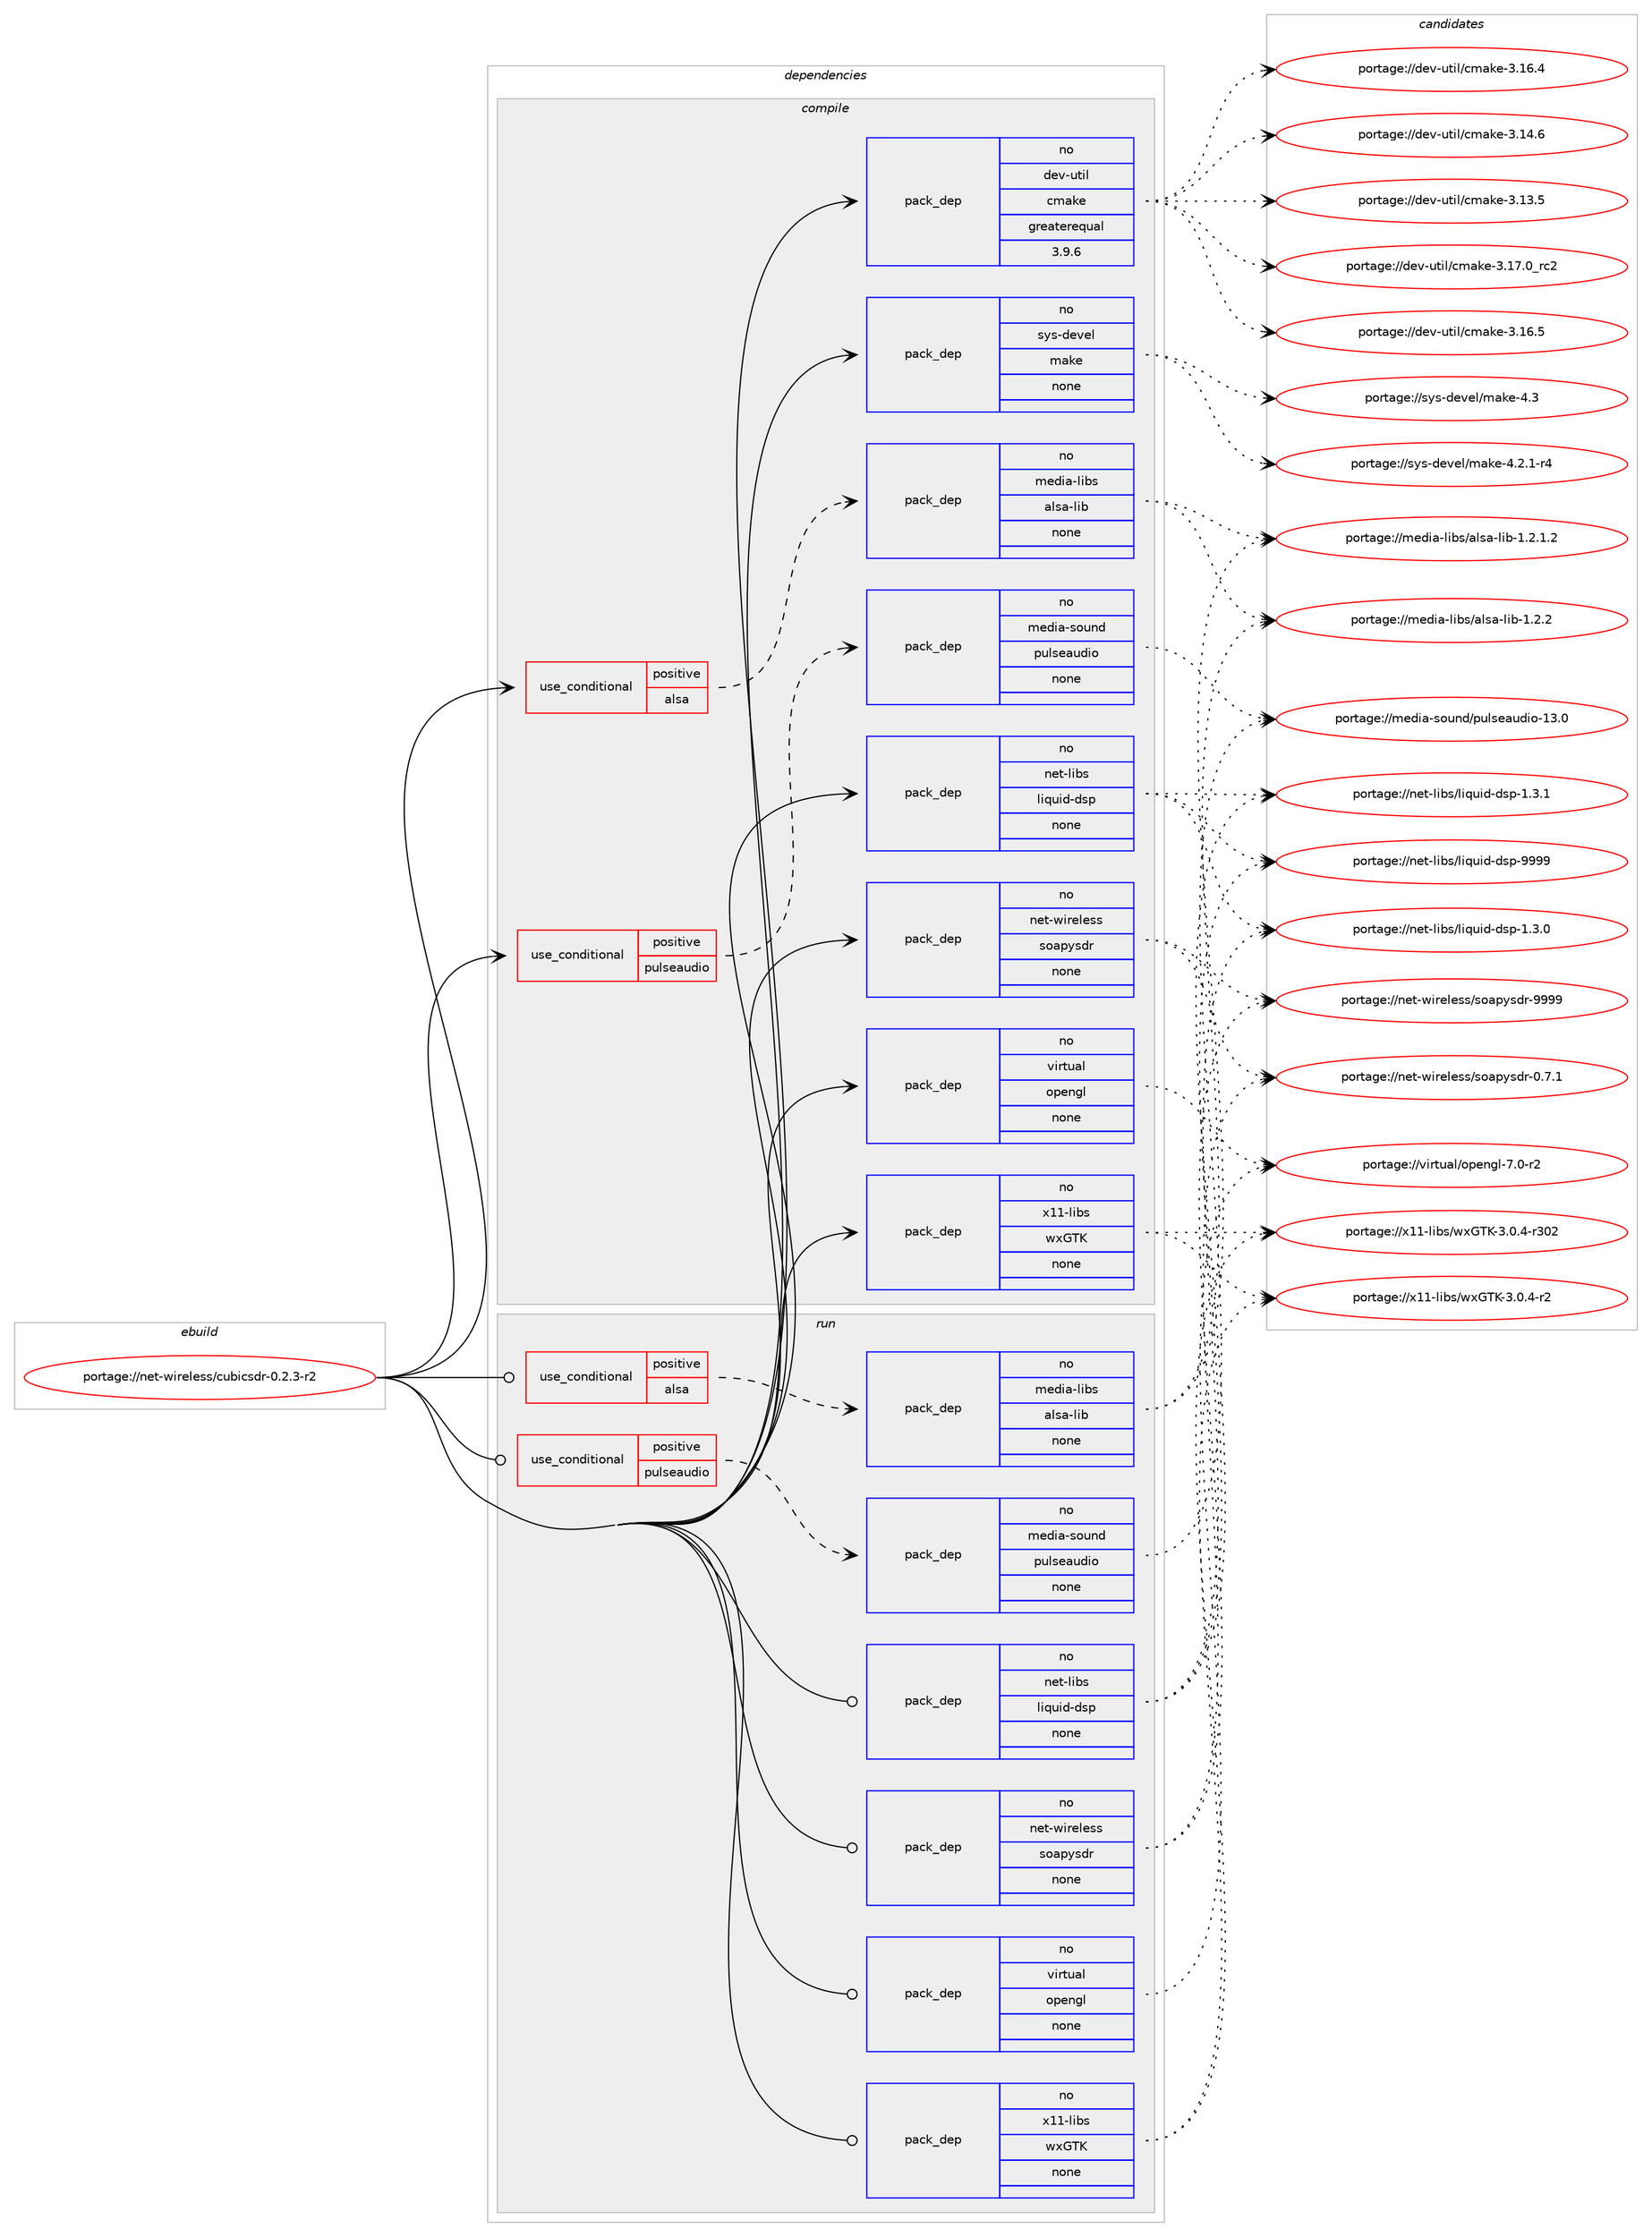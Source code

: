 digraph prolog {

# *************
# Graph options
# *************

newrank=true;
concentrate=true;
compound=true;
graph [rankdir=LR,fontname=Helvetica,fontsize=10,ranksep=1.5];#, ranksep=2.5, nodesep=0.2];
edge  [arrowhead=vee];
node  [fontname=Helvetica,fontsize=10];

# **********
# The ebuild
# **********

subgraph cluster_leftcol {
color=gray;
rank=same;
label=<<i>ebuild</i>>;
id [label="portage://net-wireless/cubicsdr-0.2.3-r2", color=red, width=4, href="../net-wireless/cubicsdr-0.2.3-r2.svg"];
}

# ****************
# The dependencies
# ****************

subgraph cluster_midcol {
color=gray;
label=<<i>dependencies</i>>;
subgraph cluster_compile {
fillcolor="#eeeeee";
style=filled;
label=<<i>compile</i>>;
subgraph cond8180 {
dependency46151 [label=<<TABLE BORDER="0" CELLBORDER="1" CELLSPACING="0" CELLPADDING="4"><TR><TD ROWSPAN="3" CELLPADDING="10">use_conditional</TD></TR><TR><TD>positive</TD></TR><TR><TD>alsa</TD></TR></TABLE>>, shape=none, color=red];
subgraph pack36992 {
dependency46152 [label=<<TABLE BORDER="0" CELLBORDER="1" CELLSPACING="0" CELLPADDING="4" WIDTH="220"><TR><TD ROWSPAN="6" CELLPADDING="30">pack_dep</TD></TR><TR><TD WIDTH="110">no</TD></TR><TR><TD>media-libs</TD></TR><TR><TD>alsa-lib</TD></TR><TR><TD>none</TD></TR><TR><TD></TD></TR></TABLE>>, shape=none, color=blue];
}
dependency46151:e -> dependency46152:w [weight=20,style="dashed",arrowhead="vee"];
}
id:e -> dependency46151:w [weight=20,style="solid",arrowhead="vee"];
subgraph cond8181 {
dependency46153 [label=<<TABLE BORDER="0" CELLBORDER="1" CELLSPACING="0" CELLPADDING="4"><TR><TD ROWSPAN="3" CELLPADDING="10">use_conditional</TD></TR><TR><TD>positive</TD></TR><TR><TD>pulseaudio</TD></TR></TABLE>>, shape=none, color=red];
subgraph pack36993 {
dependency46154 [label=<<TABLE BORDER="0" CELLBORDER="1" CELLSPACING="0" CELLPADDING="4" WIDTH="220"><TR><TD ROWSPAN="6" CELLPADDING="30">pack_dep</TD></TR><TR><TD WIDTH="110">no</TD></TR><TR><TD>media-sound</TD></TR><TR><TD>pulseaudio</TD></TR><TR><TD>none</TD></TR><TR><TD></TD></TR></TABLE>>, shape=none, color=blue];
}
dependency46153:e -> dependency46154:w [weight=20,style="dashed",arrowhead="vee"];
}
id:e -> dependency46153:w [weight=20,style="solid",arrowhead="vee"];
subgraph pack36994 {
dependency46155 [label=<<TABLE BORDER="0" CELLBORDER="1" CELLSPACING="0" CELLPADDING="4" WIDTH="220"><TR><TD ROWSPAN="6" CELLPADDING="30">pack_dep</TD></TR><TR><TD WIDTH="110">no</TD></TR><TR><TD>dev-util</TD></TR><TR><TD>cmake</TD></TR><TR><TD>greaterequal</TD></TR><TR><TD>3.9.6</TD></TR></TABLE>>, shape=none, color=blue];
}
id:e -> dependency46155:w [weight=20,style="solid",arrowhead="vee"];
subgraph pack36995 {
dependency46156 [label=<<TABLE BORDER="0" CELLBORDER="1" CELLSPACING="0" CELLPADDING="4" WIDTH="220"><TR><TD ROWSPAN="6" CELLPADDING="30">pack_dep</TD></TR><TR><TD WIDTH="110">no</TD></TR><TR><TD>net-libs</TD></TR><TR><TD>liquid-dsp</TD></TR><TR><TD>none</TD></TR><TR><TD></TD></TR></TABLE>>, shape=none, color=blue];
}
id:e -> dependency46156:w [weight=20,style="solid",arrowhead="vee"];
subgraph pack36996 {
dependency46157 [label=<<TABLE BORDER="0" CELLBORDER="1" CELLSPACING="0" CELLPADDING="4" WIDTH="220"><TR><TD ROWSPAN="6" CELLPADDING="30">pack_dep</TD></TR><TR><TD WIDTH="110">no</TD></TR><TR><TD>net-wireless</TD></TR><TR><TD>soapysdr</TD></TR><TR><TD>none</TD></TR><TR><TD></TD></TR></TABLE>>, shape=none, color=blue];
}
id:e -> dependency46157:w [weight=20,style="solid",arrowhead="vee"];
subgraph pack36997 {
dependency46158 [label=<<TABLE BORDER="0" CELLBORDER="1" CELLSPACING="0" CELLPADDING="4" WIDTH="220"><TR><TD ROWSPAN="6" CELLPADDING="30">pack_dep</TD></TR><TR><TD WIDTH="110">no</TD></TR><TR><TD>sys-devel</TD></TR><TR><TD>make</TD></TR><TR><TD>none</TD></TR><TR><TD></TD></TR></TABLE>>, shape=none, color=blue];
}
id:e -> dependency46158:w [weight=20,style="solid",arrowhead="vee"];
subgraph pack36998 {
dependency46159 [label=<<TABLE BORDER="0" CELLBORDER="1" CELLSPACING="0" CELLPADDING="4" WIDTH="220"><TR><TD ROWSPAN="6" CELLPADDING="30">pack_dep</TD></TR><TR><TD WIDTH="110">no</TD></TR><TR><TD>virtual</TD></TR><TR><TD>opengl</TD></TR><TR><TD>none</TD></TR><TR><TD></TD></TR></TABLE>>, shape=none, color=blue];
}
id:e -> dependency46159:w [weight=20,style="solid",arrowhead="vee"];
subgraph pack36999 {
dependency46160 [label=<<TABLE BORDER="0" CELLBORDER="1" CELLSPACING="0" CELLPADDING="4" WIDTH="220"><TR><TD ROWSPAN="6" CELLPADDING="30">pack_dep</TD></TR><TR><TD WIDTH="110">no</TD></TR><TR><TD>x11-libs</TD></TR><TR><TD>wxGTK</TD></TR><TR><TD>none</TD></TR><TR><TD></TD></TR></TABLE>>, shape=none, color=blue];
}
id:e -> dependency46160:w [weight=20,style="solid",arrowhead="vee"];
}
subgraph cluster_compileandrun {
fillcolor="#eeeeee";
style=filled;
label=<<i>compile and run</i>>;
}
subgraph cluster_run {
fillcolor="#eeeeee";
style=filled;
label=<<i>run</i>>;
subgraph cond8182 {
dependency46161 [label=<<TABLE BORDER="0" CELLBORDER="1" CELLSPACING="0" CELLPADDING="4"><TR><TD ROWSPAN="3" CELLPADDING="10">use_conditional</TD></TR><TR><TD>positive</TD></TR><TR><TD>alsa</TD></TR></TABLE>>, shape=none, color=red];
subgraph pack37000 {
dependency46162 [label=<<TABLE BORDER="0" CELLBORDER="1" CELLSPACING="0" CELLPADDING="4" WIDTH="220"><TR><TD ROWSPAN="6" CELLPADDING="30">pack_dep</TD></TR><TR><TD WIDTH="110">no</TD></TR><TR><TD>media-libs</TD></TR><TR><TD>alsa-lib</TD></TR><TR><TD>none</TD></TR><TR><TD></TD></TR></TABLE>>, shape=none, color=blue];
}
dependency46161:e -> dependency46162:w [weight=20,style="dashed",arrowhead="vee"];
}
id:e -> dependency46161:w [weight=20,style="solid",arrowhead="odot"];
subgraph cond8183 {
dependency46163 [label=<<TABLE BORDER="0" CELLBORDER="1" CELLSPACING="0" CELLPADDING="4"><TR><TD ROWSPAN="3" CELLPADDING="10">use_conditional</TD></TR><TR><TD>positive</TD></TR><TR><TD>pulseaudio</TD></TR></TABLE>>, shape=none, color=red];
subgraph pack37001 {
dependency46164 [label=<<TABLE BORDER="0" CELLBORDER="1" CELLSPACING="0" CELLPADDING="4" WIDTH="220"><TR><TD ROWSPAN="6" CELLPADDING="30">pack_dep</TD></TR><TR><TD WIDTH="110">no</TD></TR><TR><TD>media-sound</TD></TR><TR><TD>pulseaudio</TD></TR><TR><TD>none</TD></TR><TR><TD></TD></TR></TABLE>>, shape=none, color=blue];
}
dependency46163:e -> dependency46164:w [weight=20,style="dashed",arrowhead="vee"];
}
id:e -> dependency46163:w [weight=20,style="solid",arrowhead="odot"];
subgraph pack37002 {
dependency46165 [label=<<TABLE BORDER="0" CELLBORDER="1" CELLSPACING="0" CELLPADDING="4" WIDTH="220"><TR><TD ROWSPAN="6" CELLPADDING="30">pack_dep</TD></TR><TR><TD WIDTH="110">no</TD></TR><TR><TD>net-libs</TD></TR><TR><TD>liquid-dsp</TD></TR><TR><TD>none</TD></TR><TR><TD></TD></TR></TABLE>>, shape=none, color=blue];
}
id:e -> dependency46165:w [weight=20,style="solid",arrowhead="odot"];
subgraph pack37003 {
dependency46166 [label=<<TABLE BORDER="0" CELLBORDER="1" CELLSPACING="0" CELLPADDING="4" WIDTH="220"><TR><TD ROWSPAN="6" CELLPADDING="30">pack_dep</TD></TR><TR><TD WIDTH="110">no</TD></TR><TR><TD>net-wireless</TD></TR><TR><TD>soapysdr</TD></TR><TR><TD>none</TD></TR><TR><TD></TD></TR></TABLE>>, shape=none, color=blue];
}
id:e -> dependency46166:w [weight=20,style="solid",arrowhead="odot"];
subgraph pack37004 {
dependency46167 [label=<<TABLE BORDER="0" CELLBORDER="1" CELLSPACING="0" CELLPADDING="4" WIDTH="220"><TR><TD ROWSPAN="6" CELLPADDING="30">pack_dep</TD></TR><TR><TD WIDTH="110">no</TD></TR><TR><TD>virtual</TD></TR><TR><TD>opengl</TD></TR><TR><TD>none</TD></TR><TR><TD></TD></TR></TABLE>>, shape=none, color=blue];
}
id:e -> dependency46167:w [weight=20,style="solid",arrowhead="odot"];
subgraph pack37005 {
dependency46168 [label=<<TABLE BORDER="0" CELLBORDER="1" CELLSPACING="0" CELLPADDING="4" WIDTH="220"><TR><TD ROWSPAN="6" CELLPADDING="30">pack_dep</TD></TR><TR><TD WIDTH="110">no</TD></TR><TR><TD>x11-libs</TD></TR><TR><TD>wxGTK</TD></TR><TR><TD>none</TD></TR><TR><TD></TD></TR></TABLE>>, shape=none, color=blue];
}
id:e -> dependency46168:w [weight=20,style="solid",arrowhead="odot"];
}
}

# **************
# The candidates
# **************

subgraph cluster_choices {
rank=same;
color=gray;
label=<<i>candidates</i>>;

subgraph choice36992 {
color=black;
nodesep=1;
choice1091011001059745108105981154797108115974510810598454946504650 [label="portage://media-libs/alsa-lib-1.2.2", color=red, width=4,href="../media-libs/alsa-lib-1.2.2.svg"];
choice10910110010597451081059811547971081159745108105984549465046494650 [label="portage://media-libs/alsa-lib-1.2.1.2", color=red, width=4,href="../media-libs/alsa-lib-1.2.1.2.svg"];
dependency46152:e -> choice1091011001059745108105981154797108115974510810598454946504650:w [style=dotted,weight="100"];
dependency46152:e -> choice10910110010597451081059811547971081159745108105984549465046494650:w [style=dotted,weight="100"];
}
subgraph choice36993 {
color=black;
nodesep=1;
choice109101100105974511511111711010047112117108115101971171001051114549514648 [label="portage://media-sound/pulseaudio-13.0", color=red, width=4,href="../media-sound/pulseaudio-13.0.svg"];
dependency46154:e -> choice109101100105974511511111711010047112117108115101971171001051114549514648:w [style=dotted,weight="100"];
}
subgraph choice36994 {
color=black;
nodesep=1;
choice1001011184511711610510847991099710710145514649554648951149950 [label="portage://dev-util/cmake-3.17.0_rc2", color=red, width=4,href="../dev-util/cmake-3.17.0_rc2.svg"];
choice1001011184511711610510847991099710710145514649544653 [label="portage://dev-util/cmake-3.16.5", color=red, width=4,href="../dev-util/cmake-3.16.5.svg"];
choice1001011184511711610510847991099710710145514649544652 [label="portage://dev-util/cmake-3.16.4", color=red, width=4,href="../dev-util/cmake-3.16.4.svg"];
choice1001011184511711610510847991099710710145514649524654 [label="portage://dev-util/cmake-3.14.6", color=red, width=4,href="../dev-util/cmake-3.14.6.svg"];
choice1001011184511711610510847991099710710145514649514653 [label="portage://dev-util/cmake-3.13.5", color=red, width=4,href="../dev-util/cmake-3.13.5.svg"];
dependency46155:e -> choice1001011184511711610510847991099710710145514649554648951149950:w [style=dotted,weight="100"];
dependency46155:e -> choice1001011184511711610510847991099710710145514649544653:w [style=dotted,weight="100"];
dependency46155:e -> choice1001011184511711610510847991099710710145514649544652:w [style=dotted,weight="100"];
dependency46155:e -> choice1001011184511711610510847991099710710145514649524654:w [style=dotted,weight="100"];
dependency46155:e -> choice1001011184511711610510847991099710710145514649514653:w [style=dotted,weight="100"];
}
subgraph choice36995 {
color=black;
nodesep=1;
choice110101116451081059811547108105113117105100451001151124557575757 [label="portage://net-libs/liquid-dsp-9999", color=red, width=4,href="../net-libs/liquid-dsp-9999.svg"];
choice11010111645108105981154710810511311710510045100115112454946514649 [label="portage://net-libs/liquid-dsp-1.3.1", color=red, width=4,href="../net-libs/liquid-dsp-1.3.1.svg"];
choice11010111645108105981154710810511311710510045100115112454946514648 [label="portage://net-libs/liquid-dsp-1.3.0", color=red, width=4,href="../net-libs/liquid-dsp-1.3.0.svg"];
dependency46156:e -> choice110101116451081059811547108105113117105100451001151124557575757:w [style=dotted,weight="100"];
dependency46156:e -> choice11010111645108105981154710810511311710510045100115112454946514649:w [style=dotted,weight="100"];
dependency46156:e -> choice11010111645108105981154710810511311710510045100115112454946514648:w [style=dotted,weight="100"];
}
subgraph choice36996 {
color=black;
nodesep=1;
choice1101011164511910511410110810111511547115111971121211151001144557575757 [label="portage://net-wireless/soapysdr-9999", color=red, width=4,href="../net-wireless/soapysdr-9999.svg"];
choice110101116451191051141011081011151154711511197112121115100114454846554649 [label="portage://net-wireless/soapysdr-0.7.1", color=red, width=4,href="../net-wireless/soapysdr-0.7.1.svg"];
dependency46157:e -> choice1101011164511910511410110810111511547115111971121211151001144557575757:w [style=dotted,weight="100"];
dependency46157:e -> choice110101116451191051141011081011151154711511197112121115100114454846554649:w [style=dotted,weight="100"];
}
subgraph choice36997 {
color=black;
nodesep=1;
choice11512111545100101118101108471099710710145524651 [label="portage://sys-devel/make-4.3", color=red, width=4,href="../sys-devel/make-4.3.svg"];
choice1151211154510010111810110847109971071014552465046494511452 [label="portage://sys-devel/make-4.2.1-r4", color=red, width=4,href="../sys-devel/make-4.2.1-r4.svg"];
dependency46158:e -> choice11512111545100101118101108471099710710145524651:w [style=dotted,weight="100"];
dependency46158:e -> choice1151211154510010111810110847109971071014552465046494511452:w [style=dotted,weight="100"];
}
subgraph choice36998 {
color=black;
nodesep=1;
choice1181051141161179710847111112101110103108455546484511450 [label="portage://virtual/opengl-7.0-r2", color=red, width=4,href="../virtual/opengl-7.0-r2.svg"];
dependency46159:e -> choice1181051141161179710847111112101110103108455546484511450:w [style=dotted,weight="100"];
}
subgraph choice36999 {
color=black;
nodesep=1;
choice120494945108105981154711912071847545514648465245114514850 [label="portage://x11-libs/wxGTK-3.0.4-r302", color=red, width=4,href="../x11-libs/wxGTK-3.0.4-r302.svg"];
choice12049494510810598115471191207184754551464846524511450 [label="portage://x11-libs/wxGTK-3.0.4-r2", color=red, width=4,href="../x11-libs/wxGTK-3.0.4-r2.svg"];
dependency46160:e -> choice120494945108105981154711912071847545514648465245114514850:w [style=dotted,weight="100"];
dependency46160:e -> choice12049494510810598115471191207184754551464846524511450:w [style=dotted,weight="100"];
}
subgraph choice37000 {
color=black;
nodesep=1;
choice1091011001059745108105981154797108115974510810598454946504650 [label="portage://media-libs/alsa-lib-1.2.2", color=red, width=4,href="../media-libs/alsa-lib-1.2.2.svg"];
choice10910110010597451081059811547971081159745108105984549465046494650 [label="portage://media-libs/alsa-lib-1.2.1.2", color=red, width=4,href="../media-libs/alsa-lib-1.2.1.2.svg"];
dependency46162:e -> choice1091011001059745108105981154797108115974510810598454946504650:w [style=dotted,weight="100"];
dependency46162:e -> choice10910110010597451081059811547971081159745108105984549465046494650:w [style=dotted,weight="100"];
}
subgraph choice37001 {
color=black;
nodesep=1;
choice109101100105974511511111711010047112117108115101971171001051114549514648 [label="portage://media-sound/pulseaudio-13.0", color=red, width=4,href="../media-sound/pulseaudio-13.0.svg"];
dependency46164:e -> choice109101100105974511511111711010047112117108115101971171001051114549514648:w [style=dotted,weight="100"];
}
subgraph choice37002 {
color=black;
nodesep=1;
choice110101116451081059811547108105113117105100451001151124557575757 [label="portage://net-libs/liquid-dsp-9999", color=red, width=4,href="../net-libs/liquid-dsp-9999.svg"];
choice11010111645108105981154710810511311710510045100115112454946514649 [label="portage://net-libs/liquid-dsp-1.3.1", color=red, width=4,href="../net-libs/liquid-dsp-1.3.1.svg"];
choice11010111645108105981154710810511311710510045100115112454946514648 [label="portage://net-libs/liquid-dsp-1.3.0", color=red, width=4,href="../net-libs/liquid-dsp-1.3.0.svg"];
dependency46165:e -> choice110101116451081059811547108105113117105100451001151124557575757:w [style=dotted,weight="100"];
dependency46165:e -> choice11010111645108105981154710810511311710510045100115112454946514649:w [style=dotted,weight="100"];
dependency46165:e -> choice11010111645108105981154710810511311710510045100115112454946514648:w [style=dotted,weight="100"];
}
subgraph choice37003 {
color=black;
nodesep=1;
choice1101011164511910511410110810111511547115111971121211151001144557575757 [label="portage://net-wireless/soapysdr-9999", color=red, width=4,href="../net-wireless/soapysdr-9999.svg"];
choice110101116451191051141011081011151154711511197112121115100114454846554649 [label="portage://net-wireless/soapysdr-0.7.1", color=red, width=4,href="../net-wireless/soapysdr-0.7.1.svg"];
dependency46166:e -> choice1101011164511910511410110810111511547115111971121211151001144557575757:w [style=dotted,weight="100"];
dependency46166:e -> choice110101116451191051141011081011151154711511197112121115100114454846554649:w [style=dotted,weight="100"];
}
subgraph choice37004 {
color=black;
nodesep=1;
choice1181051141161179710847111112101110103108455546484511450 [label="portage://virtual/opengl-7.0-r2", color=red, width=4,href="../virtual/opengl-7.0-r2.svg"];
dependency46167:e -> choice1181051141161179710847111112101110103108455546484511450:w [style=dotted,weight="100"];
}
subgraph choice37005 {
color=black;
nodesep=1;
choice120494945108105981154711912071847545514648465245114514850 [label="portage://x11-libs/wxGTK-3.0.4-r302", color=red, width=4,href="../x11-libs/wxGTK-3.0.4-r302.svg"];
choice12049494510810598115471191207184754551464846524511450 [label="portage://x11-libs/wxGTK-3.0.4-r2", color=red, width=4,href="../x11-libs/wxGTK-3.0.4-r2.svg"];
dependency46168:e -> choice120494945108105981154711912071847545514648465245114514850:w [style=dotted,weight="100"];
dependency46168:e -> choice12049494510810598115471191207184754551464846524511450:w [style=dotted,weight="100"];
}
}

}
